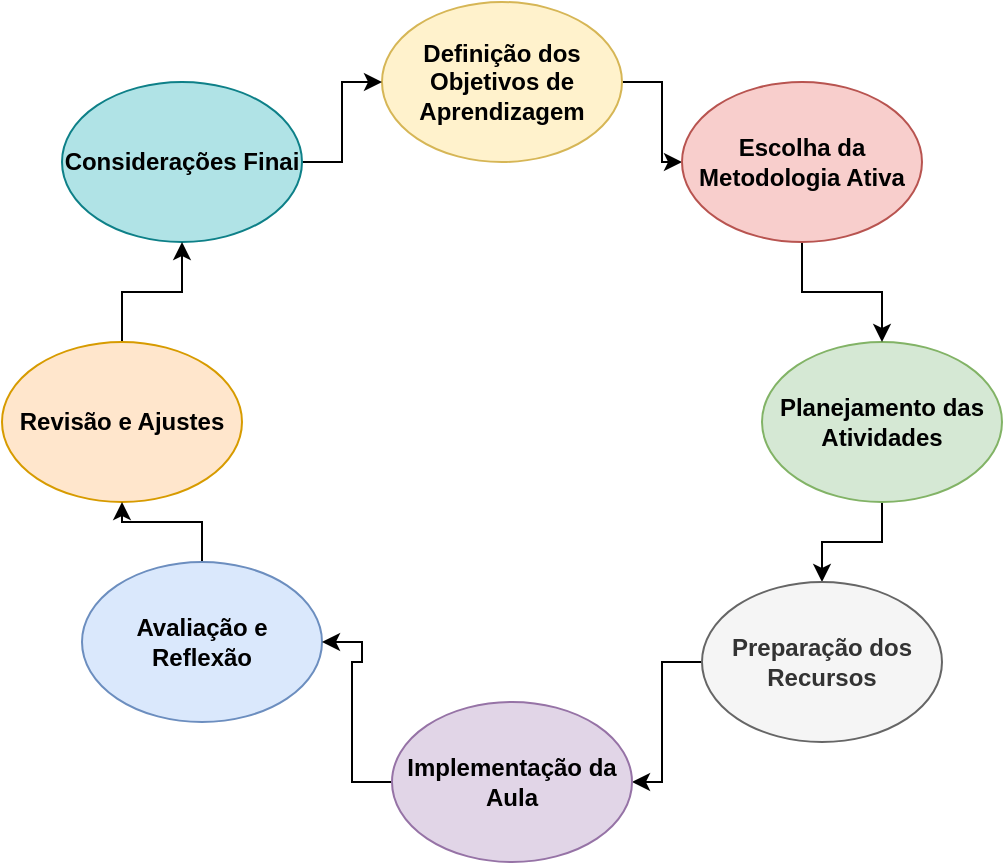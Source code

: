 <mxfile version="25.0.3">
  <diagram name="Página-1" id="6QJ6uyCKeFT1uFdG95DU">
    <mxGraphModel dx="1050" dy="522" grid="1" gridSize="10" guides="1" tooltips="1" connect="1" arrows="1" fold="1" page="1" pageScale="1" pageWidth="827" pageHeight="1169" math="0" shadow="0">
      <root>
        <mxCell id="0" />
        <mxCell id="1" parent="0" />
        <mxCell id="FL7bP5dIJ14nVVjfDYXj-23" value="" style="edgeStyle=orthogonalEdgeStyle;rounded=0;orthogonalLoop=1;jettySize=auto;html=1;" edge="1" parent="1" source="FL7bP5dIJ14nVVjfDYXj-1" target="FL7bP5dIJ14nVVjfDYXj-3">
          <mxGeometry relative="1" as="geometry" />
        </mxCell>
        <mxCell id="FL7bP5dIJ14nVVjfDYXj-1" value="&lt;b&gt;Definição dos Objetivos de Aprendizagem&lt;/b&gt;" style="ellipse;whiteSpace=wrap;html=1;fillColor=#fff2cc;strokeColor=#d6b656;" vertex="1" parent="1">
          <mxGeometry x="240" y="40" width="120" height="80" as="geometry" />
        </mxCell>
        <mxCell id="FL7bP5dIJ14nVVjfDYXj-25" value="" style="edgeStyle=orthogonalEdgeStyle;rounded=0;orthogonalLoop=1;jettySize=auto;html=1;" edge="1" parent="1" source="FL7bP5dIJ14nVVjfDYXj-2" target="FL7bP5dIJ14nVVjfDYXj-5">
          <mxGeometry relative="1" as="geometry" />
        </mxCell>
        <mxCell id="FL7bP5dIJ14nVVjfDYXj-2" value="&lt;b&gt;Planejamento das Atividades&lt;/b&gt;" style="ellipse;whiteSpace=wrap;html=1;fillColor=#d5e8d4;strokeColor=#82b366;" vertex="1" parent="1">
          <mxGeometry x="430" y="210" width="120" height="80" as="geometry" />
        </mxCell>
        <mxCell id="FL7bP5dIJ14nVVjfDYXj-24" value="" style="edgeStyle=orthogonalEdgeStyle;rounded=0;orthogonalLoop=1;jettySize=auto;html=1;" edge="1" parent="1" source="FL7bP5dIJ14nVVjfDYXj-3" target="FL7bP5dIJ14nVVjfDYXj-2">
          <mxGeometry relative="1" as="geometry" />
        </mxCell>
        <mxCell id="FL7bP5dIJ14nVVjfDYXj-3" value="&lt;b&gt;Escolha da Metodologia Ativa&lt;/b&gt;" style="ellipse;whiteSpace=wrap;html=1;fillColor=#f8cecc;strokeColor=#b85450;" vertex="1" parent="1">
          <mxGeometry x="390" y="80" width="120" height="80" as="geometry" />
        </mxCell>
        <mxCell id="FL7bP5dIJ14nVVjfDYXj-31" value="" style="edgeStyle=orthogonalEdgeStyle;rounded=0;orthogonalLoop=1;jettySize=auto;html=1;" edge="1" parent="1" source="FL7bP5dIJ14nVVjfDYXj-4" target="FL7bP5dIJ14nVVjfDYXj-1">
          <mxGeometry relative="1" as="geometry" />
        </mxCell>
        <mxCell id="FL7bP5dIJ14nVVjfDYXj-4" value="&lt;b&gt;Considerações Finai&lt;/b&gt;" style="ellipse;whiteSpace=wrap;html=1;fillColor=#b0e3e6;strokeColor=#0e8088;" vertex="1" parent="1">
          <mxGeometry x="80" y="80" width="120" height="80" as="geometry" />
        </mxCell>
        <mxCell id="FL7bP5dIJ14nVVjfDYXj-26" value="" style="edgeStyle=orthogonalEdgeStyle;rounded=0;orthogonalLoop=1;jettySize=auto;html=1;" edge="1" parent="1" source="FL7bP5dIJ14nVVjfDYXj-5" target="FL7bP5dIJ14nVVjfDYXj-8">
          <mxGeometry relative="1" as="geometry" />
        </mxCell>
        <mxCell id="FL7bP5dIJ14nVVjfDYXj-5" value="&lt;b&gt;Preparação dos Recursos&lt;/b&gt;" style="ellipse;whiteSpace=wrap;html=1;fillColor=#f5f5f5;fontColor=#333333;strokeColor=#666666;" vertex="1" parent="1">
          <mxGeometry x="400" y="330" width="120" height="80" as="geometry" />
        </mxCell>
        <mxCell id="FL7bP5dIJ14nVVjfDYXj-29" value="" style="edgeStyle=orthogonalEdgeStyle;rounded=0;orthogonalLoop=1;jettySize=auto;html=1;" edge="1" parent="1" source="FL7bP5dIJ14nVVjfDYXj-6" target="FL7bP5dIJ14nVVjfDYXj-4">
          <mxGeometry relative="1" as="geometry" />
        </mxCell>
        <mxCell id="FL7bP5dIJ14nVVjfDYXj-6" value="&lt;b&gt;Revisão e Ajustes&lt;/b&gt;" style="ellipse;whiteSpace=wrap;html=1;fillColor=#ffe6cc;strokeColor=#d79b00;" vertex="1" parent="1">
          <mxGeometry x="50" y="210" width="120" height="80" as="geometry" />
        </mxCell>
        <mxCell id="FL7bP5dIJ14nVVjfDYXj-28" value="" style="edgeStyle=orthogonalEdgeStyle;rounded=0;orthogonalLoop=1;jettySize=auto;html=1;" edge="1" parent="1" source="FL7bP5dIJ14nVVjfDYXj-7" target="FL7bP5dIJ14nVVjfDYXj-6">
          <mxGeometry relative="1" as="geometry" />
        </mxCell>
        <mxCell id="FL7bP5dIJ14nVVjfDYXj-7" value="&lt;b&gt;Avaliação e Reflexão&lt;/b&gt;" style="ellipse;whiteSpace=wrap;html=1;fillColor=#dae8fc;strokeColor=#6c8ebf;" vertex="1" parent="1">
          <mxGeometry x="90" y="320" width="120" height="80" as="geometry" />
        </mxCell>
        <mxCell id="FL7bP5dIJ14nVVjfDYXj-27" value="" style="edgeStyle=orthogonalEdgeStyle;rounded=0;orthogonalLoop=1;jettySize=auto;html=1;" edge="1" parent="1" source="FL7bP5dIJ14nVVjfDYXj-8" target="FL7bP5dIJ14nVVjfDYXj-7">
          <mxGeometry relative="1" as="geometry" />
        </mxCell>
        <mxCell id="FL7bP5dIJ14nVVjfDYXj-8" value="&lt;b&gt;Implementação da Aula&lt;/b&gt;" style="ellipse;whiteSpace=wrap;html=1;fillColor=#e1d5e7;strokeColor=#9673a6;" vertex="1" parent="1">
          <mxGeometry x="245" y="390" width="120" height="80" as="geometry" />
        </mxCell>
      </root>
    </mxGraphModel>
  </diagram>
</mxfile>

